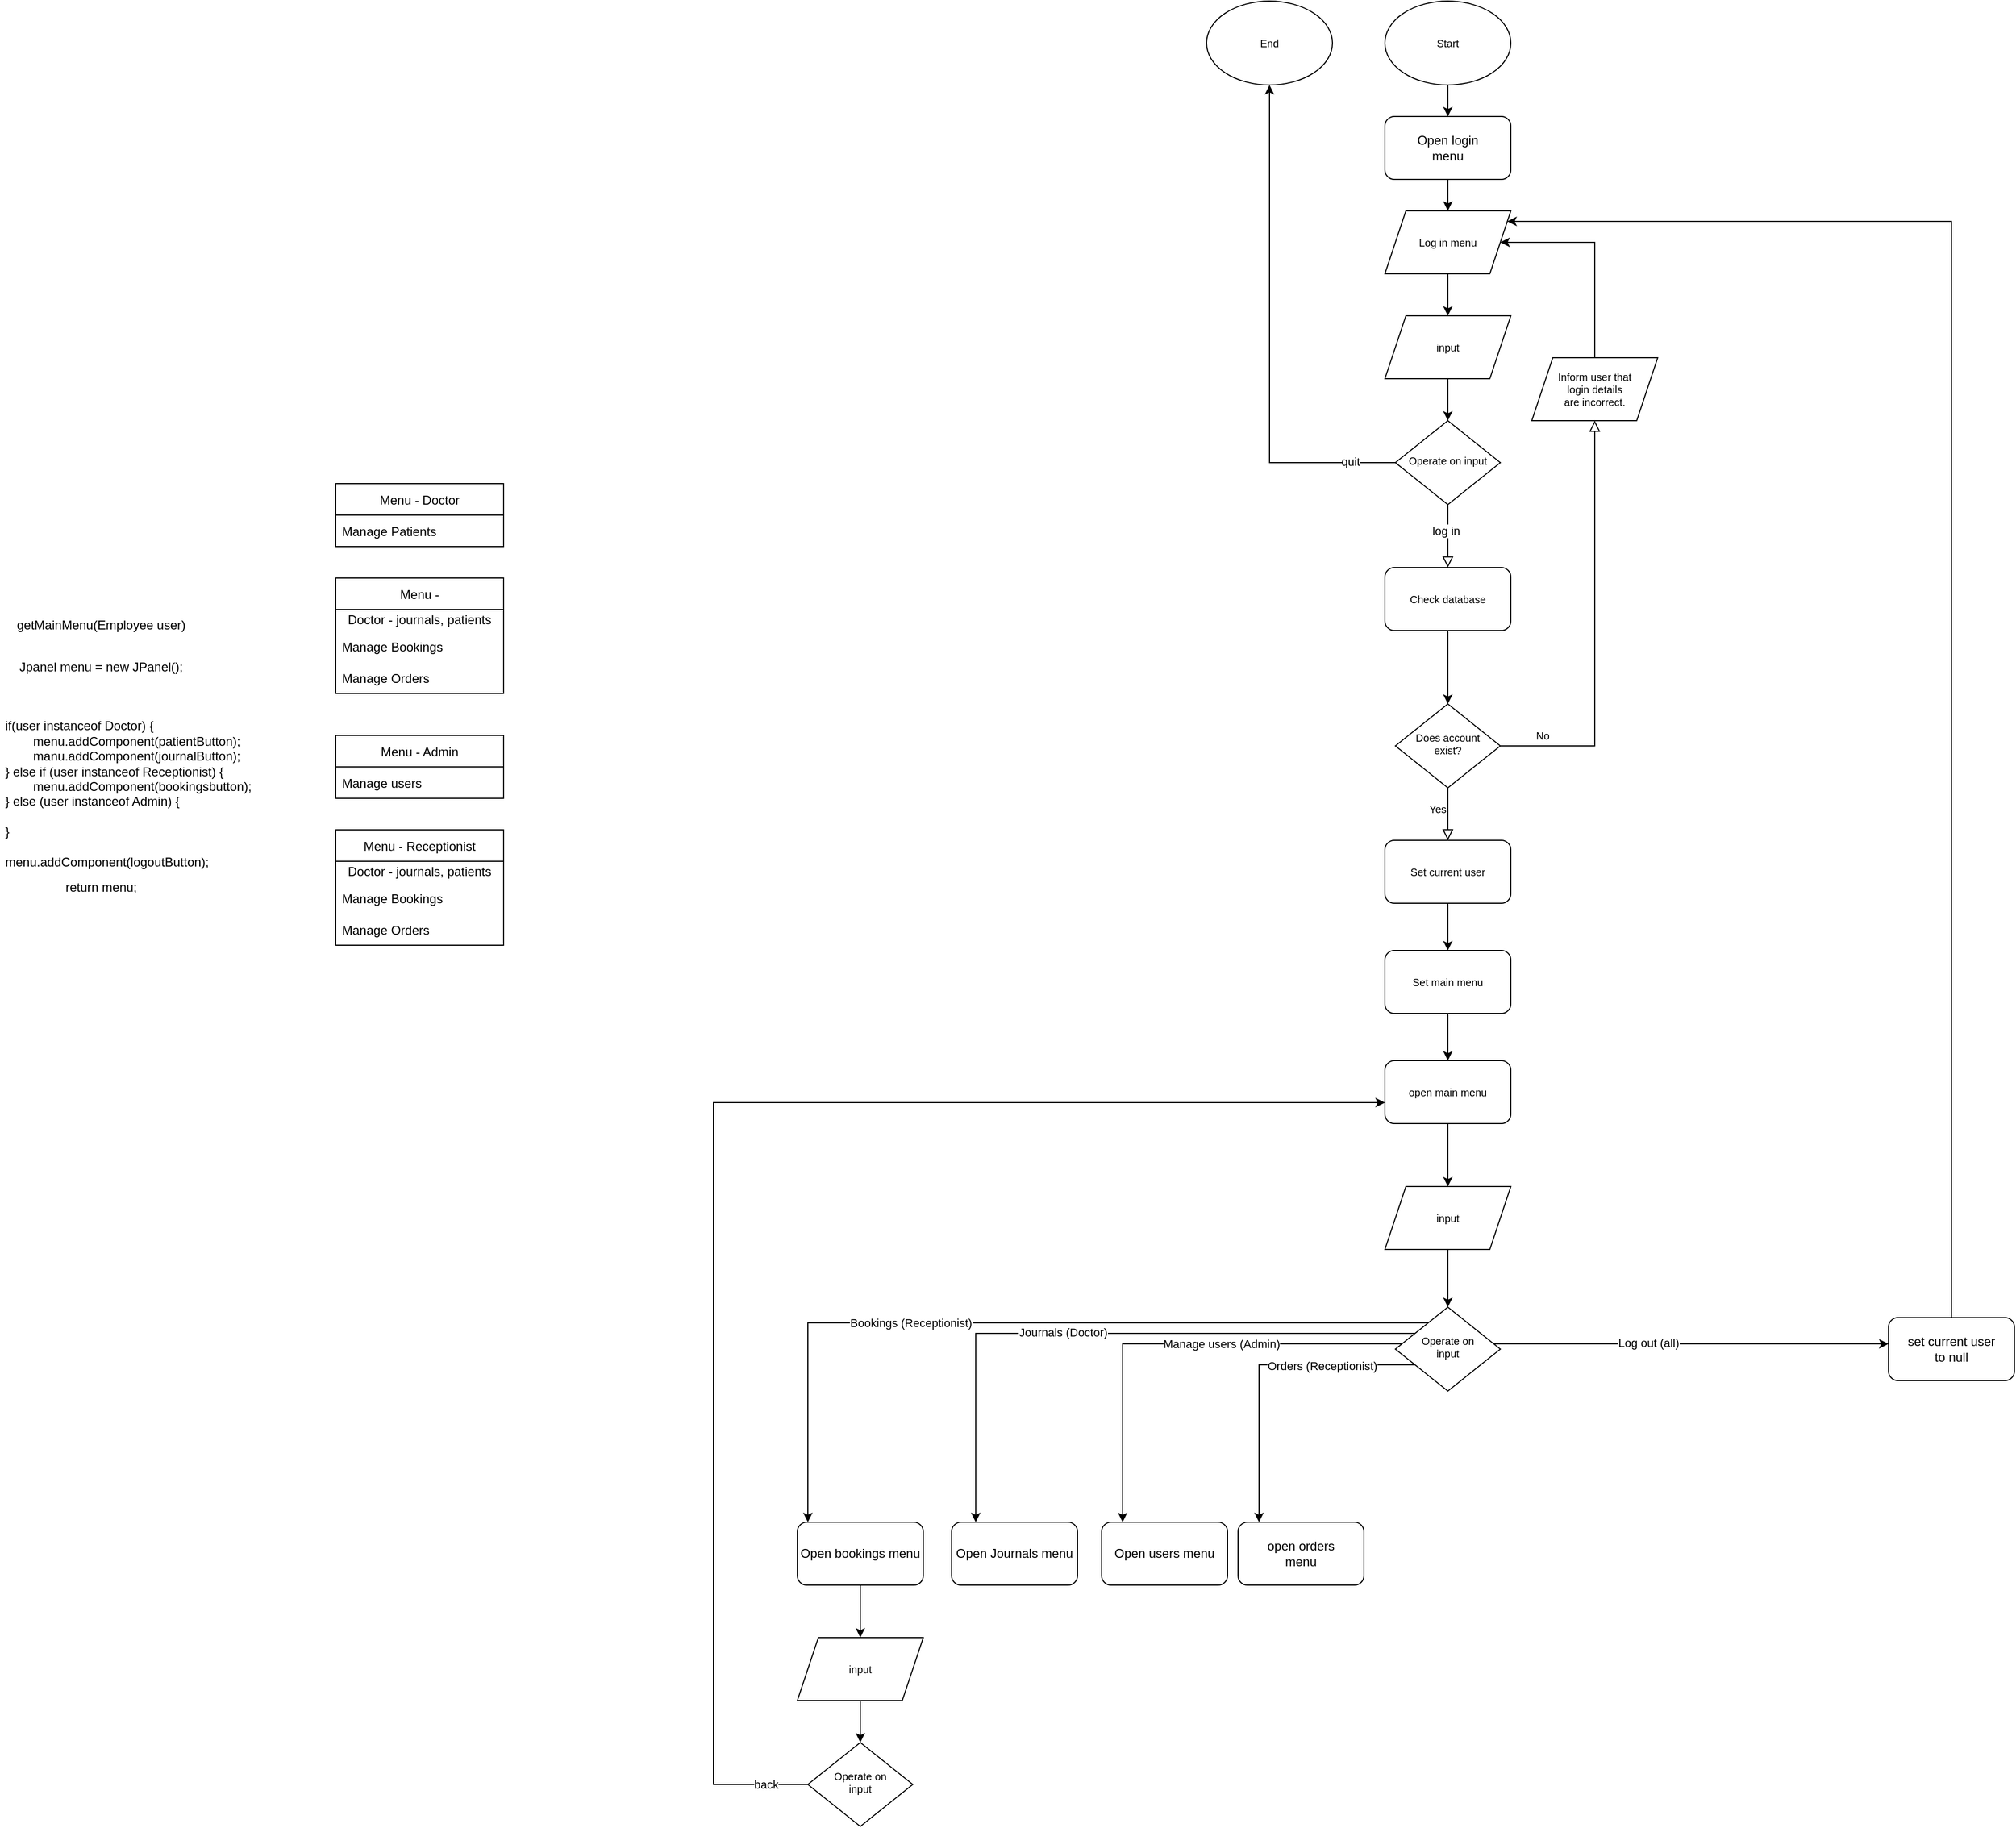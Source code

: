 <mxfile version="15.8.6" type="device"><diagram id="C5RBs43oDa-KdzZeNtuy" name="Page-1"><mxGraphModel dx="3239" dy="1989" grid="1" gridSize="10" guides="1" tooltips="1" connect="1" arrows="1" fold="1" page="1" pageScale="1" pageWidth="827" pageHeight="1169" math="0" shadow="0"><root><mxCell id="WIyWlLk6GJQsqaUBKTNV-0"/><mxCell id="WIyWlLk6GJQsqaUBKTNV-1" parent="WIyWlLk6GJQsqaUBKTNV-0"/><mxCell id="WIyWlLk6GJQsqaUBKTNV-2" value="" style="rounded=0;html=1;jettySize=auto;orthogonalLoop=1;fontSize=10;endArrow=block;endFill=0;endSize=8;strokeWidth=1;shadow=0;labelBackgroundColor=none;edgeStyle=orthogonalEdgeStyle;startArrow=none;" parent="WIyWlLk6GJQsqaUBKTNV-1" target="PNZuK1iH_k0Fpa-wT_F5-3" edge="1" source="FMDktdwsjYTPo5hwzyfy-83"><mxGeometry relative="1" as="geometry"><mxPoint y="-210.0" as="sourcePoint"/></mxGeometry></mxCell><mxCell id="FMDktdwsjYTPo5hwzyfy-88" value="log in" style="edgeLabel;html=1;align=center;verticalAlign=middle;resizable=0;points=[];" vertex="1" connectable="0" parent="WIyWlLk6GJQsqaUBKTNV-2"><mxGeometry x="-0.191" y="-2" relative="1" as="geometry"><mxPoint as="offset"/></mxGeometry></mxCell><mxCell id="WIyWlLk6GJQsqaUBKTNV-4" value="Yes" style="rounded=0;html=1;jettySize=auto;orthogonalLoop=1;fontSize=10;endArrow=block;endFill=0;endSize=8;strokeWidth=1;shadow=0;labelBackgroundColor=none;edgeStyle=orthogonalEdgeStyle;" parent="WIyWlLk6GJQsqaUBKTNV-1" source="WIyWlLk6GJQsqaUBKTNV-6" target="PNZuK1iH_k0Fpa-wT_F5-9" edge="1"><mxGeometry x="-0.2" y="-10" relative="1" as="geometry"><mxPoint as="offset"/><mxPoint y="210" as="targetPoint"/></mxGeometry></mxCell><mxCell id="WIyWlLk6GJQsqaUBKTNV-5" value="No" style="edgeStyle=orthogonalEdgeStyle;rounded=0;html=1;jettySize=auto;orthogonalLoop=1;fontSize=10;endArrow=block;endFill=0;endSize=8;strokeWidth=1;shadow=0;labelBackgroundColor=none;" parent="WIyWlLk6GJQsqaUBKTNV-1" source="WIyWlLk6GJQsqaUBKTNV-6" target="PNZuK1iH_k0Fpa-wT_F5-1" edge="1"><mxGeometry x="-0.8" y="10" relative="1" as="geometry"><mxPoint as="offset"/><mxPoint x="140" y="-80" as="targetPoint"/><Array as="points"><mxPoint x="140" y="150"/></Array></mxGeometry></mxCell><mxCell id="WIyWlLk6GJQsqaUBKTNV-6" value="&lt;div&gt;Does account exist?&lt;/div&gt;" style="rhombus;whiteSpace=wrap;html=1;shadow=0;fontFamily=Helvetica;fontSize=10;align=center;strokeWidth=1;spacing=6;spacingTop=-4;" parent="WIyWlLk6GJQsqaUBKTNV-1" vertex="1"><mxGeometry x="-50" y="110" width="100" height="80" as="geometry"/></mxCell><mxCell id="FMDktdwsjYTPo5hwzyfy-92" style="edgeStyle=orthogonalEdgeStyle;rounded=0;orthogonalLoop=1;jettySize=auto;html=1;" edge="1" parent="WIyWlLk6GJQsqaUBKTNV-1" source="PNZuK1iH_k0Fpa-wT_F5-0" target="FMDktdwsjYTPo5hwzyfy-83"><mxGeometry relative="1" as="geometry"/></mxCell><mxCell id="PNZuK1iH_k0Fpa-wT_F5-0" value="input" style="shape=parallelogram;perimeter=parallelogramPerimeter;whiteSpace=wrap;html=1;fixedSize=1;fontSize=10;" parent="WIyWlLk6GJQsqaUBKTNV-1" vertex="1"><mxGeometry x="-60" y="-260" width="120" height="60" as="geometry"/></mxCell><mxCell id="PNZuK1iH_k0Fpa-wT_F5-2" style="edgeStyle=orthogonalEdgeStyle;rounded=0;orthogonalLoop=1;jettySize=auto;html=1;fontSize=10;" parent="WIyWlLk6GJQsqaUBKTNV-1" source="PNZuK1iH_k0Fpa-wT_F5-1" target="PNZuK1iH_k0Fpa-wT_F5-7" edge="1"><mxGeometry relative="1" as="geometry"><Array as="points"><mxPoint x="140" y="-330"/></Array></mxGeometry></mxCell><mxCell id="PNZuK1iH_k0Fpa-wT_F5-1" value="&lt;div&gt;Inform user that&lt;/div&gt;&lt;div&gt;login details&lt;/div&gt;&lt;div&gt;are incorrect.&lt;br&gt;&lt;/div&gt;" style="shape=parallelogram;perimeter=parallelogramPerimeter;whiteSpace=wrap;html=1;fixedSize=1;fontSize=10;" parent="WIyWlLk6GJQsqaUBKTNV-1" vertex="1"><mxGeometry x="80" y="-220" width="120" height="60" as="geometry"/></mxCell><mxCell id="PNZuK1iH_k0Fpa-wT_F5-4" style="edgeStyle=orthogonalEdgeStyle;rounded=0;orthogonalLoop=1;jettySize=auto;html=1;fontSize=10;" parent="WIyWlLk6GJQsqaUBKTNV-1" source="PNZuK1iH_k0Fpa-wT_F5-3" target="WIyWlLk6GJQsqaUBKTNV-6" edge="1"><mxGeometry relative="1" as="geometry"><mxPoint x="-0.034" y="100.028" as="targetPoint"/></mxGeometry></mxCell><mxCell id="PNZuK1iH_k0Fpa-wT_F5-3" value="Check database" style="rounded=1;whiteSpace=wrap;html=1;fontSize=10;" parent="WIyWlLk6GJQsqaUBKTNV-1" vertex="1"><mxGeometry x="-60" y="-20" width="120" height="60" as="geometry"/></mxCell><mxCell id="PNZuK1iH_k0Fpa-wT_F5-6" style="edgeStyle=orthogonalEdgeStyle;rounded=0;orthogonalLoop=1;jettySize=auto;html=1;fontSize=10;" parent="WIyWlLk6GJQsqaUBKTNV-1" source="PNZuK1iH_k0Fpa-wT_F5-5" target="FMDktdwsjYTPo5hwzyfy-9" edge="1"><mxGeometry relative="1" as="geometry"/></mxCell><mxCell id="PNZuK1iH_k0Fpa-wT_F5-5" value="Start" style="ellipse;whiteSpace=wrap;html=1;fontSize=10;" parent="WIyWlLk6GJQsqaUBKTNV-1" vertex="1"><mxGeometry x="-60" y="-560" width="120" height="80" as="geometry"/></mxCell><mxCell id="PNZuK1iH_k0Fpa-wT_F5-8" style="edgeStyle=orthogonalEdgeStyle;rounded=0;orthogonalLoop=1;jettySize=auto;html=1;fontSize=10;" parent="WIyWlLk6GJQsqaUBKTNV-1" source="PNZuK1iH_k0Fpa-wT_F5-7" target="PNZuK1iH_k0Fpa-wT_F5-0" edge="1"><mxGeometry relative="1" as="geometry"/></mxCell><mxCell id="PNZuK1iH_k0Fpa-wT_F5-7" value="Log in menu" style="shape=parallelogram;perimeter=parallelogramPerimeter;whiteSpace=wrap;html=1;fixedSize=1;fontSize=10;" parent="WIyWlLk6GJQsqaUBKTNV-1" vertex="1"><mxGeometry x="-60" y="-360" width="120" height="60" as="geometry"/></mxCell><mxCell id="FMDktdwsjYTPo5hwzyfy-33" style="edgeStyle=orthogonalEdgeStyle;rounded=0;orthogonalLoop=1;jettySize=auto;html=1;" edge="1" parent="WIyWlLk6GJQsqaUBKTNV-1" source="PNZuK1iH_k0Fpa-wT_F5-9" target="FMDktdwsjYTPo5hwzyfy-29"><mxGeometry relative="1" as="geometry"/></mxCell><mxCell id="PNZuK1iH_k0Fpa-wT_F5-9" value="&lt;div&gt;Set current user&lt;/div&gt;" style="rounded=1;whiteSpace=wrap;html=1;fontSize=10;" parent="WIyWlLk6GJQsqaUBKTNV-1" vertex="1"><mxGeometry x="-60" y="240" width="120" height="60" as="geometry"/></mxCell><mxCell id="FMDktdwsjYTPo5hwzyfy-7" style="edgeStyle=orthogonalEdgeStyle;rounded=0;orthogonalLoop=1;jettySize=auto;html=1;" edge="1" parent="WIyWlLk6GJQsqaUBKTNV-1" source="FMDktdwsjYTPo5hwzyfy-4" target="FMDktdwsjYTPo5hwzyfy-6"><mxGeometry relative="1" as="geometry"><Array as="points"><mxPoint x="-610" y="700"/></Array></mxGeometry></mxCell><mxCell id="FMDktdwsjYTPo5hwzyfy-13" value="Bookings (Receptionist)" style="edgeLabel;html=1;align=center;verticalAlign=middle;resizable=0;points=[];" vertex="1" connectable="0" parent="FMDktdwsjYTPo5hwzyfy-7"><mxGeometry x="-0.095" y="3" relative="1" as="geometry"><mxPoint x="-140" y="-3" as="offset"/></mxGeometry></mxCell><mxCell id="FMDktdwsjYTPo5hwzyfy-15" style="edgeStyle=orthogonalEdgeStyle;rounded=0;orthogonalLoop=1;jettySize=auto;html=1;" edge="1" parent="WIyWlLk6GJQsqaUBKTNV-1" source="FMDktdwsjYTPo5hwzyfy-4" target="FMDktdwsjYTPo5hwzyfy-14"><mxGeometry relative="1" as="geometry"><Array as="points"><mxPoint x="-180" y="740"/></Array></mxGeometry></mxCell><mxCell id="FMDktdwsjYTPo5hwzyfy-55" value="Orders (Receptionist)" style="edgeLabel;html=1;align=center;verticalAlign=middle;resizable=0;points=[];" vertex="1" connectable="0" parent="FMDktdwsjYTPo5hwzyfy-15"><mxGeometry x="-0.18" y="1" relative="1" as="geometry"><mxPoint x="33" as="offset"/></mxGeometry></mxCell><mxCell id="FMDktdwsjYTPo5hwzyfy-62" style="edgeStyle=orthogonalEdgeStyle;rounded=0;orthogonalLoop=1;jettySize=auto;html=1;" edge="1" parent="WIyWlLk6GJQsqaUBKTNV-1" source="FMDktdwsjYTPo5hwzyfy-4" target="FMDktdwsjYTPo5hwzyfy-61"><mxGeometry relative="1" as="geometry"><Array as="points"><mxPoint x="-450" y="710"/></Array></mxGeometry></mxCell><mxCell id="FMDktdwsjYTPo5hwzyfy-65" value="Journals (Doctor)" style="edgeLabel;html=1;align=center;verticalAlign=middle;resizable=0;points=[];" vertex="1" connectable="0" parent="FMDktdwsjYTPo5hwzyfy-62"><mxGeometry x="-0.382" y="-1" relative="1" as="geometry"><mxPoint x="-151" as="offset"/></mxGeometry></mxCell><mxCell id="FMDktdwsjYTPo5hwzyfy-69" style="edgeStyle=orthogonalEdgeStyle;rounded=0;orthogonalLoop=1;jettySize=auto;html=1;" edge="1" parent="WIyWlLk6GJQsqaUBKTNV-1" source="FMDktdwsjYTPo5hwzyfy-4" target="FMDktdwsjYTPo5hwzyfy-68"><mxGeometry relative="1" as="geometry"><Array as="points"><mxPoint x="-310" y="720"/></Array></mxGeometry></mxCell><mxCell id="FMDktdwsjYTPo5hwzyfy-76" value="Manage users (Admin)" style="edgeLabel;html=1;align=center;verticalAlign=middle;resizable=0;points=[];" vertex="1" connectable="0" parent="FMDktdwsjYTPo5hwzyfy-69"><mxGeometry x="-0.339" y="2" relative="1" as="geometry"><mxPoint x="-29" y="-2" as="offset"/></mxGeometry></mxCell><mxCell id="FMDktdwsjYTPo5hwzyfy-71" style="edgeStyle=orthogonalEdgeStyle;rounded=0;orthogonalLoop=1;jettySize=auto;html=1;" edge="1" parent="WIyWlLk6GJQsqaUBKTNV-1" source="FMDktdwsjYTPo5hwzyfy-4" target="FMDktdwsjYTPo5hwzyfy-70"><mxGeometry relative="1" as="geometry"><Array as="points"><mxPoint x="280" y="720"/><mxPoint x="280" y="720"/></Array></mxGeometry></mxCell><mxCell id="FMDktdwsjYTPo5hwzyfy-72" value="Log out (all)" style="edgeLabel;html=1;align=center;verticalAlign=middle;resizable=0;points=[];" vertex="1" connectable="0" parent="FMDktdwsjYTPo5hwzyfy-71"><mxGeometry x="-0.221" y="1" relative="1" as="geometry"><mxPoint as="offset"/></mxGeometry></mxCell><mxCell id="FMDktdwsjYTPo5hwzyfy-4" value="&lt;div&gt;Operate on&lt;/div&gt;input" style="rhombus;whiteSpace=wrap;html=1;shadow=0;fontFamily=Helvetica;fontSize=10;align=center;strokeWidth=1;spacing=6;spacingTop=-4;" vertex="1" parent="WIyWlLk6GJQsqaUBKTNV-1"><mxGeometry x="-50" y="685" width="100" height="80" as="geometry"/></mxCell><mxCell id="FMDktdwsjYTPo5hwzyfy-95" style="edgeStyle=orthogonalEdgeStyle;rounded=0;orthogonalLoop=1;jettySize=auto;html=1;" edge="1" parent="WIyWlLk6GJQsqaUBKTNV-1" source="FMDktdwsjYTPo5hwzyfy-6" target="FMDktdwsjYTPo5hwzyfy-94"><mxGeometry relative="1" as="geometry"/></mxCell><mxCell id="FMDktdwsjYTPo5hwzyfy-6" value="Open bookings menu" style="rounded=1;whiteSpace=wrap;html=1;" vertex="1" parent="WIyWlLk6GJQsqaUBKTNV-1"><mxGeometry x="-620" y="890" width="120" height="60" as="geometry"/></mxCell><mxCell id="FMDktdwsjYTPo5hwzyfy-10" style="edgeStyle=orthogonalEdgeStyle;rounded=0;orthogonalLoop=1;jettySize=auto;html=1;" edge="1" parent="WIyWlLk6GJQsqaUBKTNV-1" source="FMDktdwsjYTPo5hwzyfy-9" target="PNZuK1iH_k0Fpa-wT_F5-7"><mxGeometry relative="1" as="geometry"/></mxCell><mxCell id="FMDktdwsjYTPo5hwzyfy-9" value="&lt;div&gt;Open login&lt;/div&gt;&lt;div&gt;menu&lt;br&gt;&lt;/div&gt;" style="rounded=1;whiteSpace=wrap;html=1;" vertex="1" parent="WIyWlLk6GJQsqaUBKTNV-1"><mxGeometry x="-60" y="-450" width="120" height="60" as="geometry"/></mxCell><mxCell id="FMDktdwsjYTPo5hwzyfy-14" value="&lt;div&gt;open orders&lt;/div&gt;&lt;div&gt;menu&lt;br&gt;&lt;/div&gt;" style="rounded=1;whiteSpace=wrap;html=1;" vertex="1" parent="WIyWlLk6GJQsqaUBKTNV-1"><mxGeometry x="-200" y="890" width="120" height="60" as="geometry"/></mxCell><mxCell id="FMDktdwsjYTPo5hwzyfy-21" value="Menu - Receptionist" style="swimlane;fontStyle=0;childLayout=stackLayout;horizontal=1;startSize=30;horizontalStack=0;resizeParent=1;resizeParentMax=0;resizeLast=0;collapsible=1;marginBottom=0;" vertex="1" parent="WIyWlLk6GJQsqaUBKTNV-1"><mxGeometry x="-1060" y="230" width="160" height="110" as="geometry"/></mxCell><mxCell id="FMDktdwsjYTPo5hwzyfy-27" value="Doctor - journals, patients" style="text;html=1;strokeColor=none;fillColor=none;align=center;verticalAlign=middle;whiteSpace=wrap;rounded=0;" vertex="1" parent="FMDktdwsjYTPo5hwzyfy-21"><mxGeometry y="30" width="160" height="20" as="geometry"/></mxCell><mxCell id="FMDktdwsjYTPo5hwzyfy-22" value="Manage Bookings" style="text;strokeColor=none;fillColor=none;align=left;verticalAlign=middle;spacingLeft=4;spacingRight=4;overflow=hidden;points=[[0,0.5],[1,0.5]];portConstraint=eastwest;rotatable=0;" vertex="1" parent="FMDktdwsjYTPo5hwzyfy-21"><mxGeometry y="50" width="160" height="30" as="geometry"/></mxCell><mxCell id="FMDktdwsjYTPo5hwzyfy-23" value="Manage Orders" style="text;strokeColor=none;fillColor=none;align=left;verticalAlign=middle;spacingLeft=4;spacingRight=4;overflow=hidden;points=[[0,0.5],[1,0.5]];portConstraint=eastwest;rotatable=0;" vertex="1" parent="FMDktdwsjYTPo5hwzyfy-21"><mxGeometry y="80" width="160" height="30" as="geometry"/></mxCell><mxCell id="FMDktdwsjYTPo5hwzyfy-25" value="getMainMenu(Employee user)" style="text;html=1;strokeColor=none;fillColor=none;align=center;verticalAlign=middle;whiteSpace=wrap;rounded=0;" vertex="1" parent="WIyWlLk6GJQsqaUBKTNV-1"><mxGeometry x="-1380" y="20" width="193" height="30" as="geometry"/></mxCell><mxCell id="FMDktdwsjYTPo5hwzyfy-36" style="edgeStyle=orthogonalEdgeStyle;rounded=0;orthogonalLoop=1;jettySize=auto;html=1;" edge="1" parent="WIyWlLk6GJQsqaUBKTNV-1" source="FMDktdwsjYTPo5hwzyfy-29" target="FMDktdwsjYTPo5hwzyfy-66"><mxGeometry relative="1" as="geometry"><mxPoint y="440" as="targetPoint"/></mxGeometry></mxCell><mxCell id="FMDktdwsjYTPo5hwzyfy-29" value="&lt;div&gt;Set main menu&lt;/div&gt;" style="rounded=1;whiteSpace=wrap;html=1;fontSize=10;" vertex="1" parent="WIyWlLk6GJQsqaUBKTNV-1"><mxGeometry x="-60" y="345" width="120" height="60" as="geometry"/></mxCell><mxCell id="FMDktdwsjYTPo5hwzyfy-37" value="Menu - Doctor" style="swimlane;fontStyle=0;childLayout=stackLayout;horizontal=1;startSize=30;horizontalStack=0;resizeParent=1;resizeParentMax=0;resizeLast=0;collapsible=1;marginBottom=0;" vertex="1" parent="WIyWlLk6GJQsqaUBKTNV-1"><mxGeometry x="-1060" y="-100" width="160" height="60" as="geometry"/></mxCell><mxCell id="FMDktdwsjYTPo5hwzyfy-38" value="Manage Patients" style="text;strokeColor=none;fillColor=none;align=left;verticalAlign=middle;spacingLeft=4;spacingRight=4;overflow=hidden;points=[[0,0.5],[1,0.5]];portConstraint=eastwest;rotatable=0;" vertex="1" parent="FMDktdwsjYTPo5hwzyfy-37"><mxGeometry y="30" width="160" height="30" as="geometry"/></mxCell><mxCell id="FMDktdwsjYTPo5hwzyfy-40" value="Menu - Admin" style="swimlane;fontStyle=0;childLayout=stackLayout;horizontal=1;startSize=30;horizontalStack=0;resizeParent=1;resizeParentMax=0;resizeLast=0;collapsible=1;marginBottom=0;" vertex="1" parent="WIyWlLk6GJQsqaUBKTNV-1"><mxGeometry x="-1060" y="140" width="160" height="60" as="geometry"/></mxCell><mxCell id="FMDktdwsjYTPo5hwzyfy-41" value="Manage users" style="text;strokeColor=none;fillColor=none;align=left;verticalAlign=middle;spacingLeft=4;spacingRight=4;overflow=hidden;points=[[0,0.5],[1,0.5]];portConstraint=eastwest;rotatable=0;" vertex="1" parent="FMDktdwsjYTPo5hwzyfy-40"><mxGeometry y="30" width="160" height="30" as="geometry"/></mxCell><mxCell id="FMDktdwsjYTPo5hwzyfy-42" value="Menu - " style="swimlane;fontStyle=0;childLayout=stackLayout;horizontal=1;startSize=30;horizontalStack=0;resizeParent=1;resizeParentMax=0;resizeLast=0;collapsible=1;marginBottom=0;" vertex="1" parent="WIyWlLk6GJQsqaUBKTNV-1"><mxGeometry x="-1060" y="-10" width="160" height="110" as="geometry"/></mxCell><mxCell id="FMDktdwsjYTPo5hwzyfy-43" value="Doctor - journals, patients" style="text;html=1;strokeColor=none;fillColor=none;align=center;verticalAlign=middle;whiteSpace=wrap;rounded=0;" vertex="1" parent="FMDktdwsjYTPo5hwzyfy-42"><mxGeometry y="30" width="160" height="20" as="geometry"/></mxCell><mxCell id="FMDktdwsjYTPo5hwzyfy-44" value="Manage Bookings" style="text;strokeColor=none;fillColor=none;align=left;verticalAlign=middle;spacingLeft=4;spacingRight=4;overflow=hidden;points=[[0,0.5],[1,0.5]];portConstraint=eastwest;rotatable=0;" vertex="1" parent="FMDktdwsjYTPo5hwzyfy-42"><mxGeometry y="50" width="160" height="30" as="geometry"/></mxCell><mxCell id="FMDktdwsjYTPo5hwzyfy-45" value="Manage Orders" style="text;strokeColor=none;fillColor=none;align=left;verticalAlign=middle;spacingLeft=4;spacingRight=4;overflow=hidden;points=[[0,0.5],[1,0.5]];portConstraint=eastwest;rotatable=0;" vertex="1" parent="FMDktdwsjYTPo5hwzyfy-42"><mxGeometry y="80" width="160" height="30" as="geometry"/></mxCell><mxCell id="FMDktdwsjYTPo5hwzyfy-46" value="&lt;div&gt;&lt;br&gt;&lt;/div&gt;&lt;div&gt;if(user instanceof Doctor) {&lt;/div&gt;&lt;div&gt;&lt;span style=&quot;white-space: pre&quot;&gt;&#9;&lt;/span&gt;menu.addComponent(patientButton);&lt;/div&gt;&lt;div&gt;&lt;span style=&quot;white-space: pre&quot;&gt;&#9;&lt;/span&gt;manu.addComponent(journalButton);&lt;br&gt;&lt;/div&gt;&lt;div&gt;} else if (user instanceof Receptionist) {&lt;/div&gt;&lt;div&gt;&lt;span style=&quot;white-space: pre&quot;&gt;&#9;&lt;/span&gt;menu.addComponent(bookingsbutton);&lt;br&gt;&lt;/div&gt;&lt;div&gt;} else (user instanceof Admin) {&lt;/div&gt;&lt;div&gt;&lt;br&gt;&lt;/div&gt;&lt;div&gt;}&lt;/div&gt;&lt;div&gt;&lt;br&gt;&lt;/div&gt;&lt;div&gt;menu.addComponent(logoutButton);&lt;br&gt;&lt;/div&gt;" style="text;html=1;strokeColor=none;fillColor=none;spacing=5;spacingTop=-20;whiteSpace=wrap;overflow=hidden;rounded=0;" vertex="1" parent="WIyWlLk6GJQsqaUBKTNV-1"><mxGeometry x="-1380" y="120" width="330" height="150" as="geometry"/></mxCell><mxCell id="FMDktdwsjYTPo5hwzyfy-48" value="return menu;" style="text;html=1;strokeColor=none;fillColor=none;align=center;verticalAlign=middle;whiteSpace=wrap;rounded=0;" vertex="1" parent="WIyWlLk6GJQsqaUBKTNV-1"><mxGeometry x="-1380" y="270" width="193" height="30" as="geometry"/></mxCell><mxCell id="FMDktdwsjYTPo5hwzyfy-49" value="Jpanel menu = new JPanel();" style="text;html=1;strokeColor=none;fillColor=none;align=center;verticalAlign=middle;whiteSpace=wrap;rounded=0;" vertex="1" parent="WIyWlLk6GJQsqaUBKTNV-1"><mxGeometry x="-1380" y="60" width="193" height="30" as="geometry"/></mxCell><mxCell id="FMDktdwsjYTPo5hwzyfy-53" style="edgeStyle=orthogonalEdgeStyle;rounded=0;orthogonalLoop=1;jettySize=auto;html=1;" edge="1" parent="WIyWlLk6GJQsqaUBKTNV-1" source="FMDktdwsjYTPo5hwzyfy-52" target="FMDktdwsjYTPo5hwzyfy-4"><mxGeometry relative="1" as="geometry"/></mxCell><mxCell id="FMDktdwsjYTPo5hwzyfy-52" value="input" style="shape=parallelogram;perimeter=parallelogramPerimeter;whiteSpace=wrap;html=1;fixedSize=1;fontSize=10;" vertex="1" parent="WIyWlLk6GJQsqaUBKTNV-1"><mxGeometry x="-60" y="570" width="120" height="60" as="geometry"/></mxCell><mxCell id="FMDktdwsjYTPo5hwzyfy-61" value="Open Journals menu" style="rounded=1;whiteSpace=wrap;html=1;" vertex="1" parent="WIyWlLk6GJQsqaUBKTNV-1"><mxGeometry x="-473" y="890" width="120" height="60" as="geometry"/></mxCell><mxCell id="FMDktdwsjYTPo5hwzyfy-67" style="edgeStyle=orthogonalEdgeStyle;rounded=0;orthogonalLoop=1;jettySize=auto;html=1;" edge="1" parent="WIyWlLk6GJQsqaUBKTNV-1" source="FMDktdwsjYTPo5hwzyfy-66" target="FMDktdwsjYTPo5hwzyfy-52"><mxGeometry relative="1" as="geometry"/></mxCell><mxCell id="FMDktdwsjYTPo5hwzyfy-66" value="open main menu" style="rounded=1;whiteSpace=wrap;html=1;fontSize=10;" vertex="1" parent="WIyWlLk6GJQsqaUBKTNV-1"><mxGeometry x="-60" y="450" width="120" height="60" as="geometry"/></mxCell><mxCell id="FMDktdwsjYTPo5hwzyfy-68" value="Open users menu" style="rounded=1;whiteSpace=wrap;html=1;" vertex="1" parent="WIyWlLk6GJQsqaUBKTNV-1"><mxGeometry x="-330" y="890" width="120" height="60" as="geometry"/></mxCell><mxCell id="FMDktdwsjYTPo5hwzyfy-73" style="edgeStyle=orthogonalEdgeStyle;rounded=0;orthogonalLoop=1;jettySize=auto;html=1;" edge="1" parent="WIyWlLk6GJQsqaUBKTNV-1" source="FMDktdwsjYTPo5hwzyfy-70" target="PNZuK1iH_k0Fpa-wT_F5-7"><mxGeometry relative="1" as="geometry"><Array as="points"><mxPoint x="480" y="-350"/></Array></mxGeometry></mxCell><mxCell id="FMDktdwsjYTPo5hwzyfy-70" value="&lt;div&gt;set current user&lt;/div&gt;&lt;div&gt;to null&lt;br&gt;&lt;/div&gt;" style="rounded=1;whiteSpace=wrap;html=1;" vertex="1" parent="WIyWlLk6GJQsqaUBKTNV-1"><mxGeometry x="420" y="695" width="120" height="60" as="geometry"/></mxCell><mxCell id="FMDktdwsjYTPo5hwzyfy-82" value="End" style="ellipse;whiteSpace=wrap;html=1;fontSize=10;" vertex="1" parent="WIyWlLk6GJQsqaUBKTNV-1"><mxGeometry x="-230" y="-560" width="120" height="80" as="geometry"/></mxCell><mxCell id="FMDktdwsjYTPo5hwzyfy-89" style="edgeStyle=orthogonalEdgeStyle;rounded=0;orthogonalLoop=1;jettySize=auto;html=1;" edge="1" parent="WIyWlLk6GJQsqaUBKTNV-1" source="FMDktdwsjYTPo5hwzyfy-83" target="FMDktdwsjYTPo5hwzyfy-82"><mxGeometry relative="1" as="geometry"/></mxCell><mxCell id="FMDktdwsjYTPo5hwzyfy-90" value="quit" style="edgeLabel;html=1;align=center;verticalAlign=middle;resizable=0;points=[];" vertex="1" connectable="0" parent="FMDktdwsjYTPo5hwzyfy-89"><mxGeometry x="-0.818" y="-1" relative="1" as="geometry"><mxPoint as="offset"/></mxGeometry></mxCell><mxCell id="FMDktdwsjYTPo5hwzyfy-83" value="Operate on input" style="rhombus;whiteSpace=wrap;html=1;shadow=0;fontFamily=Helvetica;fontSize=10;align=center;strokeWidth=1;spacing=6;spacingTop=-4;" vertex="1" parent="WIyWlLk6GJQsqaUBKTNV-1"><mxGeometry x="-50" y="-160" width="100" height="80" as="geometry"/></mxCell><mxCell id="FMDktdwsjYTPo5hwzyfy-97" style="edgeStyle=orthogonalEdgeStyle;rounded=0;orthogonalLoop=1;jettySize=auto;html=1;" edge="1" parent="WIyWlLk6GJQsqaUBKTNV-1" source="FMDktdwsjYTPo5hwzyfy-94" target="FMDktdwsjYTPo5hwzyfy-96"><mxGeometry relative="1" as="geometry"/></mxCell><mxCell id="FMDktdwsjYTPo5hwzyfy-94" value="input" style="shape=parallelogram;perimeter=parallelogramPerimeter;whiteSpace=wrap;html=1;fixedSize=1;fontSize=10;" vertex="1" parent="WIyWlLk6GJQsqaUBKTNV-1"><mxGeometry x="-620" y="1000" width="120" height="60" as="geometry"/></mxCell><mxCell id="FMDktdwsjYTPo5hwzyfy-98" style="edgeStyle=orthogonalEdgeStyle;rounded=0;orthogonalLoop=1;jettySize=auto;html=1;" edge="1" parent="WIyWlLk6GJQsqaUBKTNV-1" source="FMDktdwsjYTPo5hwzyfy-96" target="FMDktdwsjYTPo5hwzyfy-66"><mxGeometry relative="1" as="geometry"><Array as="points"><mxPoint x="-700" y="1140"/><mxPoint x="-700" y="490"/></Array></mxGeometry></mxCell><mxCell id="FMDktdwsjYTPo5hwzyfy-100" value="back" style="edgeLabel;html=1;align=center;verticalAlign=middle;resizable=0;points=[];" vertex="1" connectable="0" parent="FMDktdwsjYTPo5hwzyfy-98"><mxGeometry x="-0.922" y="-2" relative="1" as="geometry"><mxPoint x="14" y="2" as="offset"/></mxGeometry></mxCell><mxCell id="FMDktdwsjYTPo5hwzyfy-96" value="&lt;div&gt;Operate on&lt;/div&gt;input" style="rhombus;whiteSpace=wrap;html=1;shadow=0;fontFamily=Helvetica;fontSize=10;align=center;strokeWidth=1;spacing=6;spacingTop=-4;" vertex="1" parent="WIyWlLk6GJQsqaUBKTNV-1"><mxGeometry x="-610" y="1100" width="100" height="80" as="geometry"/></mxCell></root></mxGraphModel></diagram></mxfile>